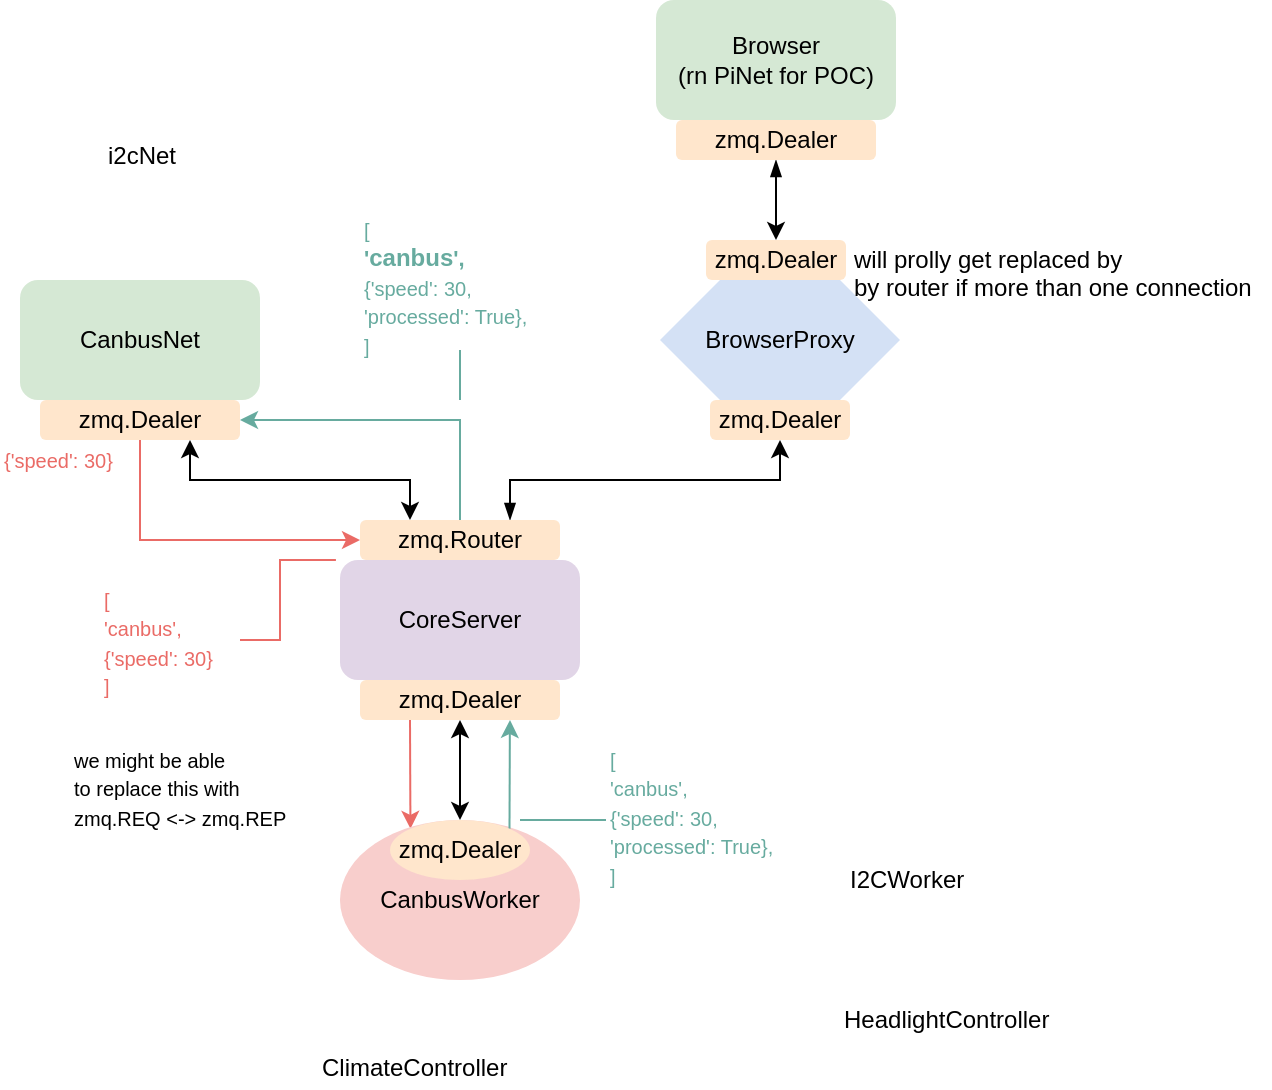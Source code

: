 <mxfile version="12.2.4" pages="1"><diagram id="vKv257kPIdaIieWC6IZQ" name="Page-1"><mxGraphModel dx="892" dy="602" grid="1" gridSize="10" guides="1" tooltips="1" connect="1" arrows="1" fold="1" page="1" pageScale="1" pageWidth="827" pageHeight="1169" background="#FFFFFF" math="0" shadow="0"><root><mxCell id="0"/><mxCell id="1" parent="0"/><mxCell id="2" value="CanbusNet" style="rounded=1;whiteSpace=wrap;html=1;fillColor=#d5e8d4;strokeColor=none;fontColor=#000000;" parent="1" vertex="1"><mxGeometry x="120" y="260" width="120" height="60" as="geometry"/></mxCell><mxCell id="3" value="CoreServer" style="rounded=1;whiteSpace=wrap;html=1;fillColor=#e1d5e7;strokeColor=none;fontColor=#000000;" parent="1" vertex="1"><mxGeometry x="280" y="400" width="120" height="60" as="geometry"/></mxCell><mxCell id="4" value="Browser&lt;br&gt;(rn PiNet for POC)" style="rounded=1;whiteSpace=wrap;html=1;fillColor=#d5e8d4;strokeColor=none;fontColor=#000000;" parent="1" vertex="1"><mxGeometry x="438" y="120" width="120" height="60" as="geometry"/></mxCell><mxCell id="42" style="edgeStyle=orthogonalEdgeStyle;rounded=0;jumpStyle=arc;jumpSize=10;orthogonalLoop=1;jettySize=auto;html=1;exitX=0.5;exitY=0;exitDx=0;exitDy=0;startArrow=none;startFill=0;endArrow=classic;endFill=1;strokeColor=#67AB9F;entryX=1;entryY=0.5;entryDx=0;entryDy=0;" parent="1" source="5" target="11" edge="1"><mxGeometry relative="1" as="geometry"><mxPoint x="280" y="330" as="targetPoint"/><Array as="points"><mxPoint x="340" y="330"/></Array></mxGeometry></mxCell><mxCell id="50" style="edgeStyle=orthogonalEdgeStyle;rounded=0;orthogonalLoop=1;jettySize=auto;html=1;exitX=0.75;exitY=0;exitDx=0;exitDy=0;entryX=0.5;entryY=1;entryDx=0;entryDy=0;startArrow=blockThin;startFill=1;" parent="1" source="5" target="48" edge="1"><mxGeometry relative="1" as="geometry"/></mxCell><mxCell id="5" value="zmq.Router" style="rounded=1;whiteSpace=wrap;html=1;fillColor=#ffe6cc;strokeColor=none;fontColor=#000000;" parent="1" vertex="1"><mxGeometry x="290" y="380" width="100" height="20" as="geometry"/></mxCell><mxCell id="21" style="edgeStyle=orthogonalEdgeStyle;rounded=0;orthogonalLoop=1;jettySize=auto;html=1;exitX=0.5;exitY=1;exitDx=0;exitDy=0;entryX=0.5;entryY=0;entryDx=0;entryDy=0;startArrow=classic;startFill=1;strokeColor=#000000;" parent="1" source="10" target="20" edge="1"><mxGeometry relative="1" as="geometry"/></mxCell><mxCell id="35" style="edgeStyle=orthogonalEdgeStyle;rounded=0;jumpStyle=arc;jumpSize=10;orthogonalLoop=1;jettySize=auto;html=1;exitX=0.25;exitY=1;exitDx=0;exitDy=0;entryX=0;entryY=0;entryDx=0;entryDy=0;startArrow=none;startFill=0;endArrow=classic;endFill=1;strokeColor=#EA6B66;" parent="1" source="10" target="20" edge="1"><mxGeometry relative="1" as="geometry"/></mxCell><mxCell id="10" value="zmq.Dealer" style="rounded=1;whiteSpace=wrap;html=1;strokeColor=none;fillColor=#ffe6cc;fontColor=#000000;" parent="1" vertex="1"><mxGeometry x="290" y="460" width="100" height="20" as="geometry"/></mxCell><mxCell id="13" style="edgeStyle=orthogonalEdgeStyle;rounded=0;orthogonalLoop=1;jettySize=auto;html=1;exitX=0.75;exitY=1;exitDx=0;exitDy=0;entryX=0.25;entryY=0;entryDx=0;entryDy=0;startArrow=classic;startFill=1;strokeColor=#000000;" parent="1" source="11" target="5" edge="1"><mxGeometry relative="1" as="geometry"/></mxCell><mxCell id="39" style="edgeStyle=orthogonalEdgeStyle;rounded=0;jumpStyle=arc;jumpSize=10;orthogonalLoop=1;jettySize=auto;html=1;exitX=0.5;exitY=1;exitDx=0;exitDy=0;startArrow=none;startFill=0;endArrow=classic;endFill=1;strokeColor=#EA6B66;entryX=0;entryY=0.5;entryDx=0;entryDy=0;" parent="1" source="11" target="5" edge="1"><mxGeometry relative="1" as="geometry"><mxPoint x="190" y="390" as="targetPoint"/><Array as="points"><mxPoint x="180" y="390"/></Array></mxGeometry></mxCell><mxCell id="11" value="zmq.Dealer" style="rounded=1;whiteSpace=wrap;html=1;fillColor=#ffe6cc;strokeColor=none;fontColor=#000000;" parent="1" vertex="1"><mxGeometry x="130" y="320" width="100" height="20" as="geometry"/></mxCell><mxCell id="52" style="edgeStyle=orthogonalEdgeStyle;rounded=0;orthogonalLoop=1;jettySize=auto;html=1;exitX=0.5;exitY=1;exitDx=0;exitDy=0;entryX=0.5;entryY=0;entryDx=0;entryDy=0;startArrow=blockThin;startFill=1;" parent="1" source="12" target="49" edge="1"><mxGeometry relative="1" as="geometry"/></mxCell><mxCell id="12" value="zmq.Dealer" style="rounded=1;whiteSpace=wrap;html=1;fillColor=#ffe6cc;strokeColor=none;fontColor=#000000;" parent="1" vertex="1"><mxGeometry x="448" y="180" width="100" height="20" as="geometry"/></mxCell><mxCell id="18" value="CanbusWorker" style="ellipse;whiteSpace=wrap;html=1;fillColor=#f8cecc;strokeColor=none;fontColor=#000000;" parent="1" vertex="1"><mxGeometry x="280" y="530" width="120" height="80" as="geometry"/></mxCell><mxCell id="36" style="edgeStyle=orthogonalEdgeStyle;rounded=0;jumpStyle=arc;jumpSize=10;orthogonalLoop=1;jettySize=auto;html=1;exitX=1;exitY=0;exitDx=0;exitDy=0;entryX=0.75;entryY=1;entryDx=0;entryDy=0;startArrow=none;startFill=0;endArrow=classic;endFill=1;strokeColor=#67AB9F;" parent="1" source="20" target="10" edge="1"><mxGeometry relative="1" as="geometry"/></mxCell><mxCell id="20" value="zmq.Dealer" style="ellipse;whiteSpace=wrap;html=1;fillColor=#ffe6cc;strokeColor=none;fontColor=#000000;" parent="1" vertex="1"><mxGeometry x="305" y="530" width="70" height="30" as="geometry"/></mxCell><mxCell id="24" value="&lt;font size=&quot;1&quot; color=&quot;#ea6b66&quot;&gt;{'speed': 30}&lt;/font&gt;" style="text;html=1;resizable=0;points=[];autosize=1;align=left;verticalAlign=top;spacingTop=-4;" parent="1" vertex="1"><mxGeometry x="110" y="340" width="70" height="20" as="geometry"/></mxCell><mxCell id="40" style="edgeStyle=orthogonalEdgeStyle;rounded=0;jumpStyle=arc;jumpSize=10;orthogonalLoop=1;jettySize=auto;html=1;startArrow=none;startFill=0;endArrow=none;endFill=0;strokeColor=#EA6B66;entryX=-0.017;entryY=0;entryDx=0;entryDy=0;entryPerimeter=0;" parent="1" source="29" target="3" edge="1"><mxGeometry relative="1" as="geometry"><mxPoint x="260" y="410" as="targetPoint"/><Array as="points"><mxPoint x="250" y="440"/><mxPoint x="250" y="400"/></Array></mxGeometry></mxCell><mxCell id="29" value="&lt;font color=&quot;#ea6b66&quot; size=&quot;1&quot;&gt;[ &lt;br&gt;'canbus',&lt;br&gt;{'speed': 30}&lt;br&gt;]&lt;br&gt;&lt;/font&gt;" style="text;html=1;resizable=0;points=[];autosize=1;align=left;verticalAlign=top;spacingTop=-4;" parent="1" vertex="1"><mxGeometry x="160" y="410" width="70" height="60" as="geometry"/></mxCell><mxCell id="41" style="edgeStyle=orthogonalEdgeStyle;rounded=0;jumpStyle=arc;jumpSize=10;orthogonalLoop=1;jettySize=auto;html=1;startArrow=none;startFill=0;endArrow=none;endFill=0;strokeColor=#67AB9F;" parent="1" source="33" edge="1"><mxGeometry relative="1" as="geometry"><mxPoint x="370" y="530" as="targetPoint"/><Array as="points"><mxPoint x="400" y="530"/><mxPoint x="400" y="530"/></Array></mxGeometry></mxCell><mxCell id="33" value="&lt;font size=&quot;1&quot;&gt;&lt;font color=&quot;#67ab9f&quot;&gt;[ &lt;br&gt;'canbus',&lt;br&gt;{'speed': 30,&lt;br&gt;'processed': True},&lt;br&gt;]&lt;/font&gt;&lt;br&gt;&lt;/font&gt;" style="text;html=1;resizable=0;points=[];autosize=1;align=left;verticalAlign=top;spacingTop=-4;" parent="1" vertex="1"><mxGeometry x="413" y="490" width="100" height="70" as="geometry"/></mxCell><mxCell id="45" style="edgeStyle=orthogonalEdgeStyle;rounded=0;jumpStyle=arc;jumpSize=10;orthogonalLoop=1;jettySize=auto;html=1;startArrow=none;startFill=0;endArrow=none;endFill=0;strokeColor=#67AB9F;" parent="1" source="44" edge="1"><mxGeometry relative="1" as="geometry"><mxPoint x="340" y="320" as="targetPoint"/></mxGeometry></mxCell><mxCell id="44" value="&lt;font size=&quot;1&quot;&gt;&lt;font color=&quot;#67ab9f&quot;&gt;[ &lt;br&gt;&lt;b style=&quot;font-size: 12px&quot;&gt;&lt;span style=&quot;font-size: 11px&quot;&gt;'&lt;/span&gt;canbus&lt;span style=&quot;font-size: 11px&quot;&gt;',&lt;/span&gt;&lt;br&gt;&lt;/b&gt;{'speed': 30,&lt;br&gt;'processed': True},&lt;br&gt;]&lt;/font&gt;&lt;br&gt;&lt;/font&gt;" style="text;html=1;resizable=0;points=[];autosize=1;align=left;verticalAlign=top;spacingTop=-4;" parent="1" vertex="1"><mxGeometry x="290" y="225" width="100" height="70" as="geometry"/></mxCell><mxCell id="46" value="&lt;font size=&quot;1&quot;&gt;we might be able&lt;br&gt;to replace this with&lt;br&gt;zmq.REQ &amp;lt;-&amp;gt; zmq.REP&lt;br&gt;&lt;/font&gt;" style="text;html=1;resizable=0;points=[];autosize=1;align=left;verticalAlign=top;spacingTop=-4;fontColor=#000000;" parent="1" vertex="1"><mxGeometry x="145" y="490" width="120" height="40" as="geometry"/></mxCell><mxCell id="47" value="BrowserProxy" style="shape=hexagon;perimeter=hexagonPerimeter2;whiteSpace=wrap;html=1;fillColor=#D4E1F5;strokeColor=none;" parent="1" vertex="1"><mxGeometry x="440" y="260" width="120" height="60" as="geometry"/></mxCell><mxCell id="48" value="zmq.Dealer" style="rounded=1;whiteSpace=wrap;html=1;fillColor=#ffe6cc;strokeColor=none;fontColor=#000000;" parent="1" vertex="1"><mxGeometry x="465" y="320" width="70" height="20" as="geometry"/></mxCell><mxCell id="49" value="zmq.Dealer" style="rounded=1;whiteSpace=wrap;html=1;fillColor=#ffe6cc;strokeColor=none;fontColor=#000000;" parent="1" vertex="1"><mxGeometry x="463" y="240" width="70" height="20" as="geometry"/></mxCell><mxCell id="53" value="will prolly get replaced by&lt;br&gt;by router if more than one connection" style="text;html=1;resizable=0;points=[];autosize=1;align=left;verticalAlign=top;spacingTop=-4;" parent="1" vertex="1"><mxGeometry x="535" y="240" width="210" height="30" as="geometry"/></mxCell><mxCell id="54" value="I2CWorker&lt;br&gt;" style="text;html=1;resizable=0;points=[];autosize=1;align=left;verticalAlign=top;spacingTop=-4;" parent="1" vertex="1"><mxGeometry x="533" y="550" width="70" height="20" as="geometry"/></mxCell><mxCell id="55" value="i2cNet&lt;br&gt;" style="text;html=1;resizable=0;points=[];autosize=1;align=left;verticalAlign=top;spacingTop=-4;" parent="1" vertex="1"><mxGeometry x="162" y="188" width="50" height="20" as="geometry"/></mxCell><mxCell id="56" value="ClimateController" style="text;html=1;resizable=0;points=[];autosize=1;align=left;verticalAlign=top;spacingTop=-4;" parent="1" vertex="1"><mxGeometry x="269" y="644" width="110" height="20" as="geometry"/></mxCell><mxCell id="57" value="HeadlightController" style="text;html=1;resizable=0;points=[];autosize=1;align=left;verticalAlign=top;spacingTop=-4;" parent="1" vertex="1"><mxGeometry x="530" y="620" width="120" height="20" as="geometry"/></mxCell></root></mxGraphModel></diagram></mxfile>
